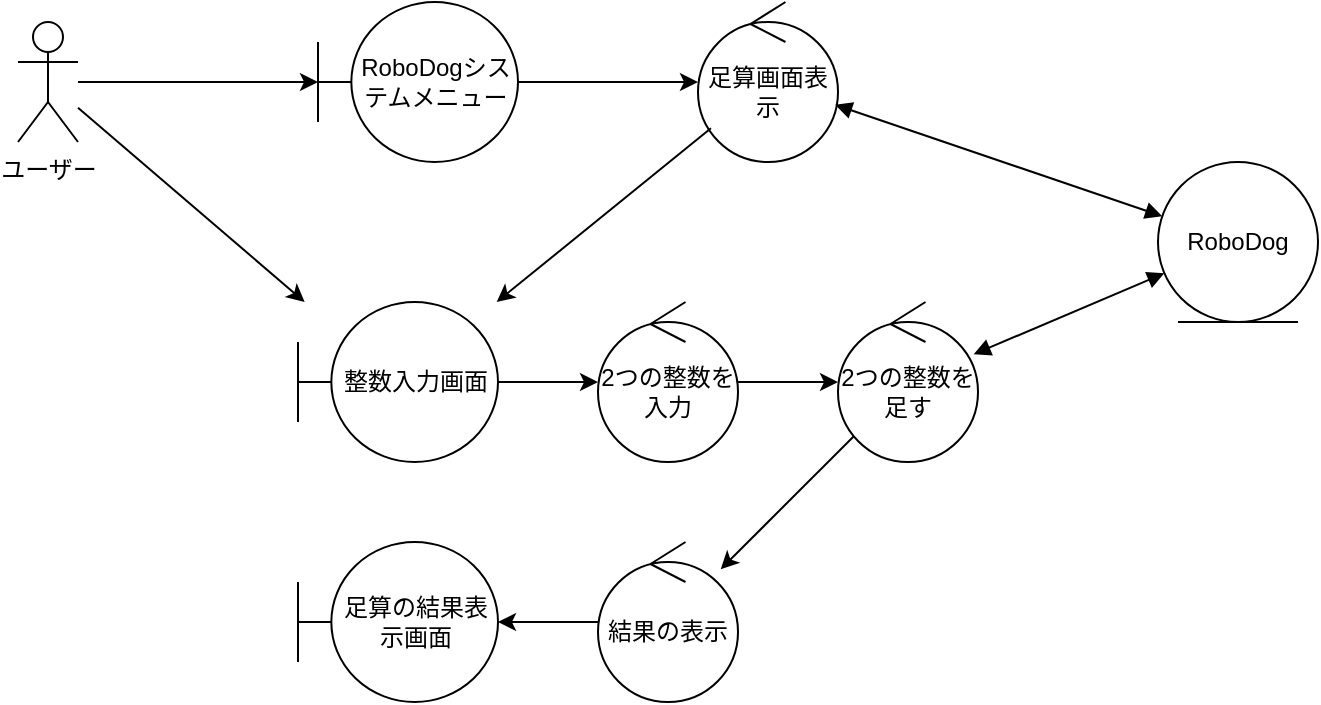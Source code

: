 <mxfile>
    <diagram name="ページ1" id="Tgd-9FhoPVRX0yvfr6wi">
        <mxGraphModel dx="958" dy="418" grid="1" gridSize="10" guides="1" tooltips="1" connect="1" arrows="1" fold="1" page="1" pageScale="1" pageWidth="827" pageHeight="1169" math="0" shadow="0">
            <root>
                <mxCell id="0"/>
                <mxCell id="1" parent="0"/>
                <mxCell id="bu-iMASWQ3DRvTRdz542-2" value="ユーザー" style="shape=umlActor;verticalLabelPosition=bottom;verticalAlign=top;html=1;outlineConnect=0;" parent="1" vertex="1">
                    <mxGeometry x="140" y="140" width="30" height="60" as="geometry"/>
                </mxCell>
                <mxCell id="bu-iMASWQ3DRvTRdz542-5" value="" style="endArrow=classic;html=1;rounded=0;" parent="1" source="bu-iMASWQ3DRvTRdz542-2" target="bu-iMASWQ3DRvTRdz542-9" edge="1">
                    <mxGeometry width="50" height="50" relative="1" as="geometry">
                        <mxPoint x="230" y="390" as="sourcePoint"/>
                        <mxPoint x="280" y="340" as="targetPoint"/>
                    </mxGeometry>
                </mxCell>
                <mxCell id="bu-iMASWQ3DRvTRdz542-6" value="" style="endArrow=classic;html=1;rounded=0;" parent="1" source="bu-iMASWQ3DRvTRdz542-12" target="bu-iMASWQ3DRvTRdz542-14" edge="1">
                    <mxGeometry width="50" height="50" relative="1" as="geometry">
                        <mxPoint x="190" y="350" as="sourcePoint"/>
                        <mxPoint x="240" y="300" as="targetPoint"/>
                    </mxGeometry>
                </mxCell>
                <mxCell id="bu-iMASWQ3DRvTRdz542-7" value="" style="endArrow=classic;html=1;rounded=0;" parent="1" source="bu-iMASWQ3DRvTRdz542-9" target="bu-iMASWQ3DRvTRdz542-10" edge="1">
                    <mxGeometry width="50" height="50" relative="1" as="geometry">
                        <mxPoint x="270" y="330" as="sourcePoint"/>
                        <mxPoint x="320" y="280" as="targetPoint"/>
                    </mxGeometry>
                </mxCell>
                <mxCell id="bu-iMASWQ3DRvTRdz542-9" value="RoboDogシステムメニュー" style="shape=umlBoundary;whiteSpace=wrap;html=1;" parent="1" vertex="1">
                    <mxGeometry x="290" y="130" width="100" height="80" as="geometry"/>
                </mxCell>
                <mxCell id="bu-iMASWQ3DRvTRdz542-10" value="足算画面表示" style="ellipse;shape=umlControl;whiteSpace=wrap;html=1;" parent="1" vertex="1">
                    <mxGeometry x="480" y="130" width="70" height="80" as="geometry"/>
                </mxCell>
                <mxCell id="bu-iMASWQ3DRvTRdz542-11" value="" style="endArrow=classic;html=1;rounded=0;" parent="1" source="bu-iMASWQ3DRvTRdz542-2" target="bu-iMASWQ3DRvTRdz542-12" edge="1">
                    <mxGeometry width="50" height="50" relative="1" as="geometry">
                        <mxPoint x="200" y="330" as="sourcePoint"/>
                        <mxPoint x="250" y="280" as="targetPoint"/>
                    </mxGeometry>
                </mxCell>
                <mxCell id="bu-iMASWQ3DRvTRdz542-12" value="整数入力画面" style="shape=umlBoundary;whiteSpace=wrap;html=1;" parent="1" vertex="1">
                    <mxGeometry x="280" y="280" width="100" height="80" as="geometry"/>
                </mxCell>
                <mxCell id="bu-iMASWQ3DRvTRdz542-13" value="" style="endArrow=classic;html=1;rounded=0;" parent="1" source="bu-iMASWQ3DRvTRdz542-10" target="bu-iMASWQ3DRvTRdz542-12" edge="1">
                    <mxGeometry width="50" height="50" relative="1" as="geometry">
                        <mxPoint x="230" y="360" as="sourcePoint"/>
                        <mxPoint x="280" y="310" as="targetPoint"/>
                    </mxGeometry>
                </mxCell>
                <mxCell id="bu-iMASWQ3DRvTRdz542-14" value="2つの整数を入力" style="ellipse;shape=umlControl;whiteSpace=wrap;html=1;" parent="1" vertex="1">
                    <mxGeometry x="430" y="280" width="70" height="80" as="geometry"/>
                </mxCell>
                <mxCell id="bu-iMASWQ3DRvTRdz542-16" value="" style="endArrow=classic;html=1;rounded=0;" parent="1" source="bu-iMASWQ3DRvTRdz542-20" target="bu-iMASWQ3DRvTRdz542-21" edge="1">
                    <mxGeometry width="50" height="50" relative="1" as="geometry">
                        <mxPoint x="170" y="481" as="sourcePoint"/>
                        <mxPoint x="220" y="431" as="targetPoint"/>
                    </mxGeometry>
                </mxCell>
                <mxCell id="bu-iMASWQ3DRvTRdz542-17" value="" style="endArrow=classic;html=1;rounded=0;" parent="1" source="bu-iMASWQ3DRvTRdz542-14" target="bu-iMASWQ3DRvTRdz542-19" edge="1">
                    <mxGeometry width="50" height="50" relative="1" as="geometry">
                        <mxPoint x="280" y="460" as="sourcePoint"/>
                        <mxPoint x="330" y="410" as="targetPoint"/>
                    </mxGeometry>
                </mxCell>
                <mxCell id="bu-iMASWQ3DRvTRdz542-18" value="" style="endArrow=classic;html=1;rounded=0;" parent="1" source="bu-iMASWQ3DRvTRdz542-19" target="bu-iMASWQ3DRvTRdz542-20" edge="1">
                    <mxGeometry width="50" height="50" relative="1" as="geometry">
                        <mxPoint x="170" y="468" as="sourcePoint"/>
                        <mxPoint x="220" y="418" as="targetPoint"/>
                    </mxGeometry>
                </mxCell>
                <mxCell id="bu-iMASWQ3DRvTRdz542-19" value="2つの整数を足す" style="ellipse;shape=umlControl;whiteSpace=wrap;html=1;" parent="1" vertex="1">
                    <mxGeometry x="550" y="280" width="70" height="80" as="geometry"/>
                </mxCell>
                <mxCell id="bu-iMASWQ3DRvTRdz542-20" value="結果の表示" style="ellipse;shape=umlControl;whiteSpace=wrap;html=1;" parent="1" vertex="1">
                    <mxGeometry x="430" y="400" width="70" height="80" as="geometry"/>
                </mxCell>
                <mxCell id="bu-iMASWQ3DRvTRdz542-21" value="足算の結果表示画面" style="shape=umlBoundary;whiteSpace=wrap;html=1;" parent="1" vertex="1">
                    <mxGeometry x="280" y="400" width="100" height="80" as="geometry"/>
                </mxCell>
                <mxCell id="bu-iMASWQ3DRvTRdz542-22" value="RoboDog" style="ellipse;shape=umlEntity;whiteSpace=wrap;html=1;" parent="1" vertex="1">
                    <mxGeometry x="710" y="210" width="80" height="80" as="geometry"/>
                </mxCell>
                <mxCell id="bu-iMASWQ3DRvTRdz542-23" value="" style="endArrow=block;startArrow=block;endFill=1;startFill=1;html=1;rounded=0;" parent="1" source="bu-iMASWQ3DRvTRdz542-19" target="bu-iMASWQ3DRvTRdz542-22" edge="1">
                    <mxGeometry width="160" relative="1" as="geometry">
                        <mxPoint x="390" y="300" as="sourcePoint"/>
                        <mxPoint x="550" y="300" as="targetPoint"/>
                    </mxGeometry>
                </mxCell>
                <mxCell id="bu-iMASWQ3DRvTRdz542-26" value="" style="endArrow=block;startArrow=block;endFill=1;startFill=1;html=1;rounded=0;" parent="1" source="bu-iMASWQ3DRvTRdz542-10" target="bu-iMASWQ3DRvTRdz542-22" edge="1">
                    <mxGeometry width="160" relative="1" as="geometry">
                        <mxPoint x="390" y="300" as="sourcePoint"/>
                        <mxPoint x="550" y="300" as="targetPoint"/>
                    </mxGeometry>
                </mxCell>
            </root>
        </mxGraphModel>
    </diagram>
</mxfile>